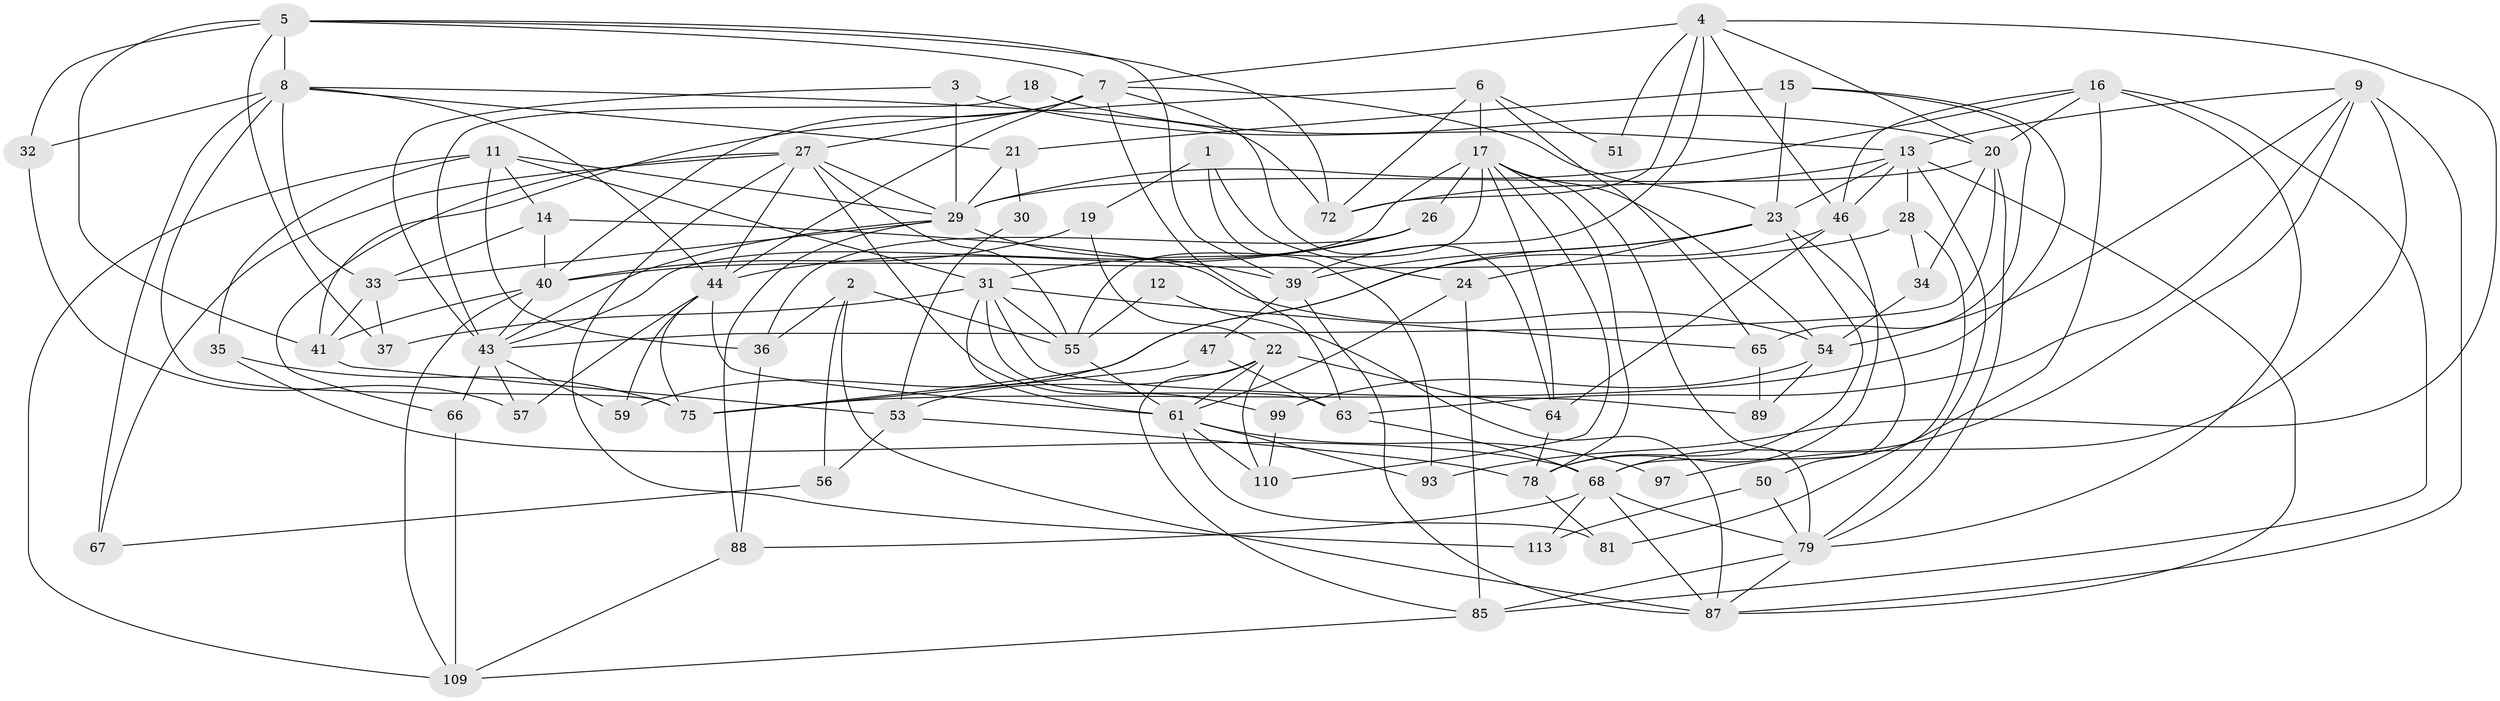 // Generated by graph-tools (version 1.1) at 2025/52/02/27/25 19:52:03]
// undirected, 72 vertices, 180 edges
graph export_dot {
graph [start="1"]
  node [color=gray90,style=filled];
  1;
  2 [super="+77"];
  3 [super="+107"];
  4 [super="+69"];
  5 [super="+108"];
  6 [super="+95"];
  7 [super="+114"];
  8 [super="+10"];
  9 [super="+83"];
  11 [super="+45"];
  12;
  13 [super="+98"];
  14;
  15 [super="+80"];
  16 [super="+104"];
  17 [super="+25"];
  18;
  19;
  20 [super="+42"];
  21;
  22 [super="+48"];
  23 [super="+62"];
  24;
  26;
  27 [super="+106"];
  28 [super="+103"];
  29 [super="+96"];
  30;
  31 [super="+70"];
  32;
  33 [super="+49"];
  34;
  35 [super="+76"];
  36 [super="+102"];
  37 [super="+38"];
  39 [super="+52"];
  40 [super="+91"];
  41 [super="+92"];
  43 [super="+84"];
  44 [super="+94"];
  46 [super="+105"];
  47;
  50;
  51;
  53 [super="+58"];
  54 [super="+71"];
  55 [super="+60"];
  56;
  57;
  59;
  61 [super="+73"];
  63;
  64;
  65;
  66;
  67;
  68 [super="+74"];
  72 [super="+86"];
  75 [super="+90"];
  78 [super="+82"];
  79 [super="+100"];
  81;
  85 [super="+101"];
  87 [super="+112"];
  88;
  89;
  93;
  97;
  99;
  109 [super="+111"];
  110;
  113;
  1 -- 19;
  1 -- 93;
  1 -- 24;
  2 -- 56;
  2 -- 87;
  2 -- 36;
  2 -- 55;
  3 -- 43;
  3 -- 13;
  3 -- 29;
  4 -- 51;
  4 -- 20;
  4 -- 39;
  4 -- 93;
  4 -- 7;
  4 -- 46;
  4 -- 72;
  5 -- 72;
  5 -- 32;
  5 -- 37;
  5 -- 8;
  5 -- 41;
  5 -- 7;
  5 -- 39;
  6 -- 65;
  6 -- 17;
  6 -- 72;
  6 -- 51;
  6 -- 41;
  7 -- 27;
  7 -- 40;
  7 -- 44;
  7 -- 64;
  7 -- 63;
  7 -- 23;
  8 -- 75;
  8 -- 32;
  8 -- 33;
  8 -- 67;
  8 -- 72;
  8 -- 44;
  8 -- 21;
  9 -- 87;
  9 -- 97;
  9 -- 54;
  9 -- 13;
  9 -- 63;
  9 -- 68;
  11 -- 35;
  11 -- 36 [weight=2];
  11 -- 109;
  11 -- 29;
  11 -- 14;
  11 -- 31;
  12 -- 87;
  12 -- 55;
  13 -- 23;
  13 -- 87;
  13 -- 72;
  13 -- 28;
  13 -- 46;
  13 -- 79;
  14 -- 40;
  14 -- 33;
  14 -- 54;
  15 -- 23 [weight=2];
  15 -- 75;
  15 -- 65;
  15 -- 21;
  16 -- 81;
  16 -- 46;
  16 -- 29;
  16 -- 79;
  16 -- 20;
  16 -- 85;
  17 -- 64;
  17 -- 43;
  17 -- 26;
  17 -- 54;
  17 -- 55;
  17 -- 110;
  17 -- 78;
  17 -- 79;
  18 -- 20;
  18 -- 43;
  19 -- 22;
  19 -- 40;
  20 -- 43;
  20 -- 34;
  20 -- 29;
  20 -- 79;
  21 -- 29;
  21 -- 30;
  22 -- 64;
  22 -- 110;
  22 -- 61;
  22 -- 53;
  22 -- 85;
  23 -- 75;
  23 -- 78;
  23 -- 50;
  23 -- 39;
  23 -- 24;
  24 -- 85;
  24 -- 61;
  26 -- 31;
  26 -- 36;
  26 -- 44;
  27 -- 66;
  27 -- 67;
  27 -- 99;
  27 -- 113;
  27 -- 55;
  27 -- 29;
  27 -- 44;
  28 -- 40;
  28 -- 34;
  28 -- 68;
  29 -- 33;
  29 -- 39;
  29 -- 88;
  29 -- 43;
  30 -- 53;
  31 -- 61;
  31 -- 89;
  31 -- 65;
  31 -- 63;
  31 -- 55;
  31 -- 37;
  32 -- 57;
  33 -- 41 [weight=2];
  33 -- 37 [weight=2];
  34 -- 54;
  35 -- 75;
  35 -- 68;
  36 -- 88;
  39 -- 87;
  39 -- 47;
  40 -- 109;
  40 -- 41;
  40 -- 43;
  41 -- 53;
  43 -- 59;
  43 -- 66;
  43 -- 57;
  44 -- 57;
  44 -- 59;
  44 -- 75;
  44 -- 61;
  46 -- 78;
  46 -- 64;
  46 -- 59;
  47 -- 63;
  47 -- 75;
  50 -- 113;
  50 -- 79;
  53 -- 78;
  53 -- 56;
  54 -- 89;
  54 -- 99;
  55 -- 61;
  56 -- 67;
  61 -- 110;
  61 -- 97;
  61 -- 81;
  61 -- 93;
  63 -- 68;
  64 -- 78;
  65 -- 89;
  66 -- 109;
  68 -- 79;
  68 -- 88;
  68 -- 113;
  68 -- 87;
  78 -- 81;
  79 -- 85;
  79 -- 87;
  85 -- 109;
  88 -- 109;
  99 -- 110;
}
